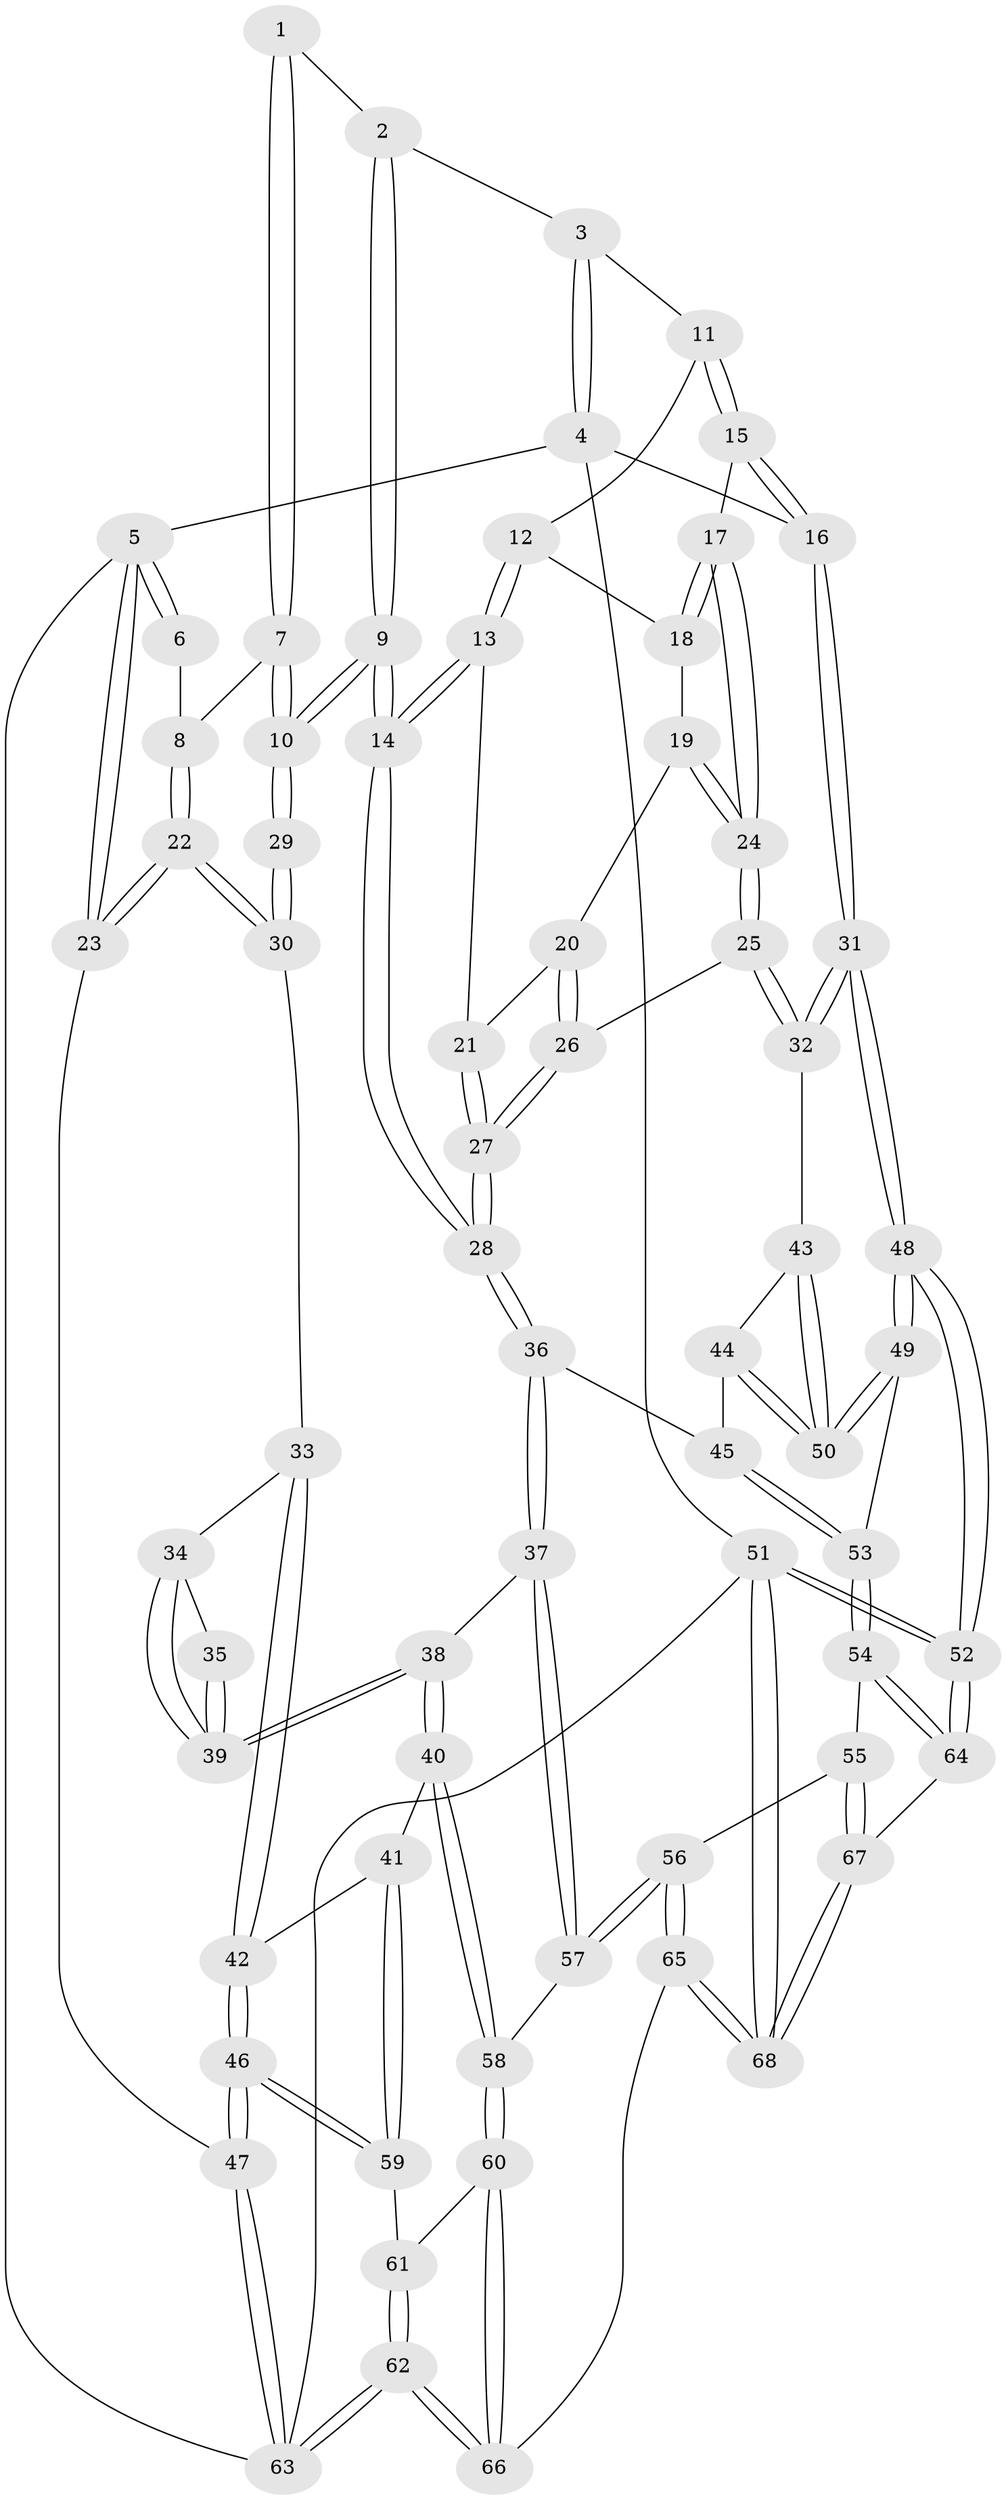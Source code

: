 // Generated by graph-tools (version 1.1) at 2025/38/03/09/25 02:38:48]
// undirected, 68 vertices, 167 edges
graph export_dot {
graph [start="1"]
  node [color=gray90,style=filled];
  1 [pos="+0.4905505849396671+0"];
  2 [pos="+0.7210051018148973+0"];
  3 [pos="+0.7628359265578744+0"];
  4 [pos="+1+0"];
  5 [pos="+0+0"];
  6 [pos="+0.02085335750981093+0"];
  7 [pos="+0.4150062621389271+0.10340811338117324"];
  8 [pos="+0.23545297798988332+0.11149947144764455"];
  9 [pos="+0.536196811953644+0.24479877776360062"];
  10 [pos="+0.45639822310173295+0.1923228148180672"];
  11 [pos="+0.7686454100340042+0"];
  12 [pos="+0.7503956959964065+0.03830911182087954"];
  13 [pos="+0.6902417111545611+0.14657904201484837"];
  14 [pos="+0.5459738595354752+0.25238914496254716"];
  15 [pos="+0.9707664771283925+0.1738092075263428"];
  16 [pos="+1+0.11193483398165979"];
  17 [pos="+0.9393964811713466+0.19472557116057218"];
  18 [pos="+0.8053254544894967+0.11172175978763092"];
  19 [pos="+0.8112126547471837+0.21125607363486923"];
  20 [pos="+0.8054337248876329+0.21386192987302244"];
  21 [pos="+0.7611933362102494+0.2137329423745906"];
  22 [pos="+0.03574373984961577+0.2772205610494362"];
  23 [pos="+0+0.2716653267714742"];
  24 [pos="+0.912385061430267+0.23317955538627846"];
  25 [pos="+0.8853262538529078+0.3778098862165218"];
  26 [pos="+0.7842527117127178+0.3776776407725941"];
  27 [pos="+0.7270172118221219+0.3853725907132766"];
  28 [pos="+0.6104069034564691+0.4253442810961788"];
  29 [pos="+0.3910358735235568+0.24642790351821225"];
  30 [pos="+0.07502342034702782+0.29930691388591163"];
  31 [pos="+1+0.44320304025813534"];
  32 [pos="+0.919086161244893+0.40541656608404153"];
  33 [pos="+0.11873556080358366+0.3382546014767263"];
  34 [pos="+0.2594947467785873+0.39777600090953563"];
  35 [pos="+0.36527257838998745+0.29984163204412917"];
  36 [pos="+0.602937902449432+0.44736616083619773"];
  37 [pos="+0.5414167703786452+0.5133279227654803"];
  38 [pos="+0.41652504448399136+0.5714011006321846"];
  39 [pos="+0.4020023001531418+0.5508958257367604"];
  40 [pos="+0.39935319746142217+0.5965723036694681"];
  41 [pos="+0.3609028006871178+0.6054817663742692"];
  42 [pos="+0.179987673474892+0.545441472747054"];
  43 [pos="+0.8834891104975339+0.5414767044048056"];
  44 [pos="+0.6554552213772751+0.4767680842086864"];
  45 [pos="+0.604884303362478+0.44891352986906863"];
  46 [pos="+0+0.7065797516732856"];
  47 [pos="+0+0.7119164591294408"];
  48 [pos="+1+0.6846649321497832"];
  49 [pos="+0.8982002040411544+0.6872569108625413"];
  50 [pos="+0.8844369854618822+0.6427711157786249"];
  51 [pos="+1+1"];
  52 [pos="+1+0.957928363404747"];
  53 [pos="+0.8270912713212826+0.7479358017476846"];
  54 [pos="+0.7950454047545544+0.7914661174217783"];
  55 [pos="+0.7638128752601346+0.8197476800548102"];
  56 [pos="+0.7446953195184233+0.825533946933501"];
  57 [pos="+0.691753771118702+0.7825055621043885"];
  58 [pos="+0.43105519247496854+0.7606961921898923"];
  59 [pos="+0.17328140168019607+0.7401995630286271"];
  60 [pos="+0.40973085366194784+0.8780888712038766"];
  61 [pos="+0.19475865376994245+0.7774401186757529"];
  62 [pos="+0.21962755676939894+1"];
  63 [pos="+0+1"];
  64 [pos="+1+0.9257731533256628"];
  65 [pos="+0.5232468627777513+1"];
  66 [pos="+0.43581434631982546+1"];
  67 [pos="+0.8796156479421565+0.9564774813340228"];
  68 [pos="+0.8848320355140549+1"];
  1 -- 2;
  1 -- 7;
  1 -- 7;
  2 -- 3;
  2 -- 9;
  2 -- 9;
  3 -- 4;
  3 -- 4;
  3 -- 11;
  4 -- 5;
  4 -- 16;
  4 -- 51;
  5 -- 6;
  5 -- 6;
  5 -- 23;
  5 -- 23;
  5 -- 63;
  6 -- 8;
  7 -- 8;
  7 -- 10;
  7 -- 10;
  8 -- 22;
  8 -- 22;
  9 -- 10;
  9 -- 10;
  9 -- 14;
  9 -- 14;
  10 -- 29;
  10 -- 29;
  11 -- 12;
  11 -- 15;
  11 -- 15;
  12 -- 13;
  12 -- 13;
  12 -- 18;
  13 -- 14;
  13 -- 14;
  13 -- 21;
  14 -- 28;
  14 -- 28;
  15 -- 16;
  15 -- 16;
  15 -- 17;
  16 -- 31;
  16 -- 31;
  17 -- 18;
  17 -- 18;
  17 -- 24;
  17 -- 24;
  18 -- 19;
  19 -- 20;
  19 -- 24;
  19 -- 24;
  20 -- 21;
  20 -- 26;
  20 -- 26;
  21 -- 27;
  21 -- 27;
  22 -- 23;
  22 -- 23;
  22 -- 30;
  22 -- 30;
  23 -- 47;
  24 -- 25;
  24 -- 25;
  25 -- 26;
  25 -- 32;
  25 -- 32;
  26 -- 27;
  26 -- 27;
  27 -- 28;
  27 -- 28;
  28 -- 36;
  28 -- 36;
  29 -- 30;
  29 -- 30;
  30 -- 33;
  31 -- 32;
  31 -- 32;
  31 -- 48;
  31 -- 48;
  32 -- 43;
  33 -- 34;
  33 -- 42;
  33 -- 42;
  34 -- 35;
  34 -- 39;
  34 -- 39;
  35 -- 39;
  35 -- 39;
  36 -- 37;
  36 -- 37;
  36 -- 45;
  37 -- 38;
  37 -- 57;
  37 -- 57;
  38 -- 39;
  38 -- 39;
  38 -- 40;
  38 -- 40;
  40 -- 41;
  40 -- 58;
  40 -- 58;
  41 -- 42;
  41 -- 59;
  41 -- 59;
  42 -- 46;
  42 -- 46;
  43 -- 44;
  43 -- 50;
  43 -- 50;
  44 -- 45;
  44 -- 50;
  44 -- 50;
  45 -- 53;
  45 -- 53;
  46 -- 47;
  46 -- 47;
  46 -- 59;
  46 -- 59;
  47 -- 63;
  47 -- 63;
  48 -- 49;
  48 -- 49;
  48 -- 52;
  48 -- 52;
  49 -- 50;
  49 -- 50;
  49 -- 53;
  51 -- 52;
  51 -- 52;
  51 -- 68;
  51 -- 68;
  51 -- 63;
  52 -- 64;
  52 -- 64;
  53 -- 54;
  53 -- 54;
  54 -- 55;
  54 -- 64;
  54 -- 64;
  55 -- 56;
  55 -- 67;
  55 -- 67;
  56 -- 57;
  56 -- 57;
  56 -- 65;
  56 -- 65;
  57 -- 58;
  58 -- 60;
  58 -- 60;
  59 -- 61;
  60 -- 61;
  60 -- 66;
  60 -- 66;
  61 -- 62;
  61 -- 62;
  62 -- 63;
  62 -- 63;
  62 -- 66;
  62 -- 66;
  64 -- 67;
  65 -- 66;
  65 -- 68;
  65 -- 68;
  67 -- 68;
  67 -- 68;
}
